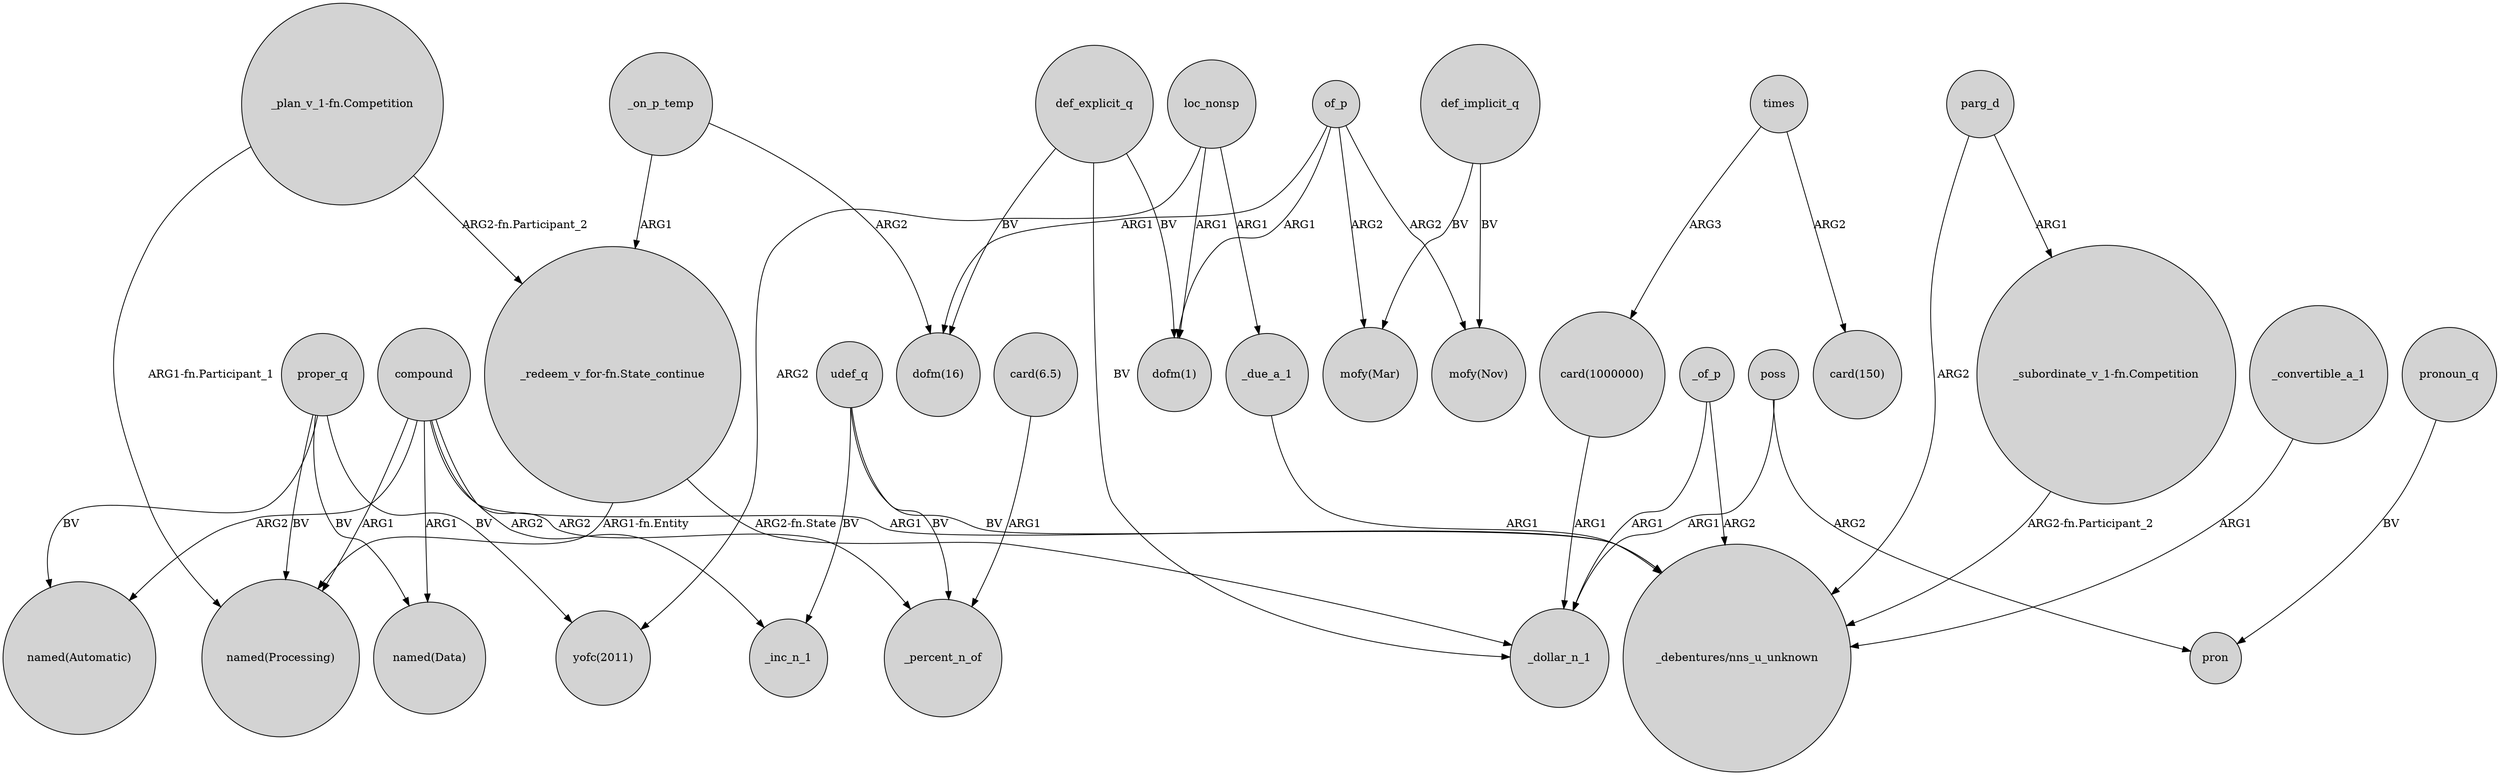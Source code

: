 digraph {
	node [shape=circle style=filled]
	def_explicit_q -> _dollar_n_1 [label=BV]
	_of_p -> _dollar_n_1 [label=ARG1]
	_of_p -> "_debentures/nns_u_unknown" [label=ARG2]
	of_p -> "mofy(Mar)" [label=ARG2]
	def_implicit_q -> "mofy(Mar)" [label=BV]
	compound -> "named(Processing)" [label=ARG1]
	"_redeem_v_for-fn.State_continue" -> "named(Processing)" [label="ARG1-fn.Entity"]
	of_p -> "mofy(Nov)" [label=ARG2]
	"_subordinate_v_1-fn.Competition" -> "_debentures/nns_u_unknown" [label="ARG2-fn.Participant_2"]
	compound -> "named(Automatic)" [label=ARG2]
	of_p -> "dofm(16)" [label=ARG1]
	times -> "card(1000000)" [label=ARG3]
	proper_q -> "named(Data)" [label=BV]
	proper_q -> "named(Processing)" [label=BV]
	compound -> "named(Data)" [label=ARG1]
	pronoun_q -> pron [label=BV]
	udef_q -> _inc_n_1 [label=BV]
	poss -> pron [label=ARG2]
	compound -> _inc_n_1 [label=ARG2]
	def_explicit_q -> "dofm(1)" [label=BV]
	udef_q -> _percent_n_of [label=BV]
	parg_d -> "_debentures/nns_u_unknown" [label=ARG2]
	_convertible_a_1 -> "_debentures/nns_u_unknown" [label=ARG1]
	compound -> _percent_n_of [label=ARG2]
	times -> "card(150)" [label=ARG2]
	"_plan_v_1-fn.Competition" -> "named(Processing)" [label="ARG1-fn.Participant_1"]
	def_explicit_q -> "dofm(16)" [label=BV]
	"card(1000000)" -> _dollar_n_1 [label=ARG1]
	"_redeem_v_for-fn.State_continue" -> _dollar_n_1 [label="ARG2-fn.State"]
	proper_q -> "yofc(2011)" [label=BV]
	parg_d -> "_subordinate_v_1-fn.Competition" [label=ARG1]
	"_plan_v_1-fn.Competition" -> "_redeem_v_for-fn.State_continue" [label="ARG2-fn.Participant_2"]
	loc_nonsp -> _due_a_1 [label=ARG1]
	loc_nonsp -> "yofc(2011)" [label=ARG2]
	poss -> _dollar_n_1 [label=ARG1]
	udef_q -> "_debentures/nns_u_unknown" [label=BV]
	of_p -> "dofm(1)" [label=ARG1]
	def_implicit_q -> "mofy(Nov)" [label=BV]
	_on_p_temp -> "dofm(16)" [label=ARG2]
	compound -> "_debentures/nns_u_unknown" [label=ARG1]
	"card(6.5)" -> _percent_n_of [label=ARG1]
	_on_p_temp -> "_redeem_v_for-fn.State_continue" [label=ARG1]
	_due_a_1 -> "_debentures/nns_u_unknown" [label=ARG1]
	proper_q -> "named(Automatic)" [label=BV]
	loc_nonsp -> "dofm(1)" [label=ARG1]
}
